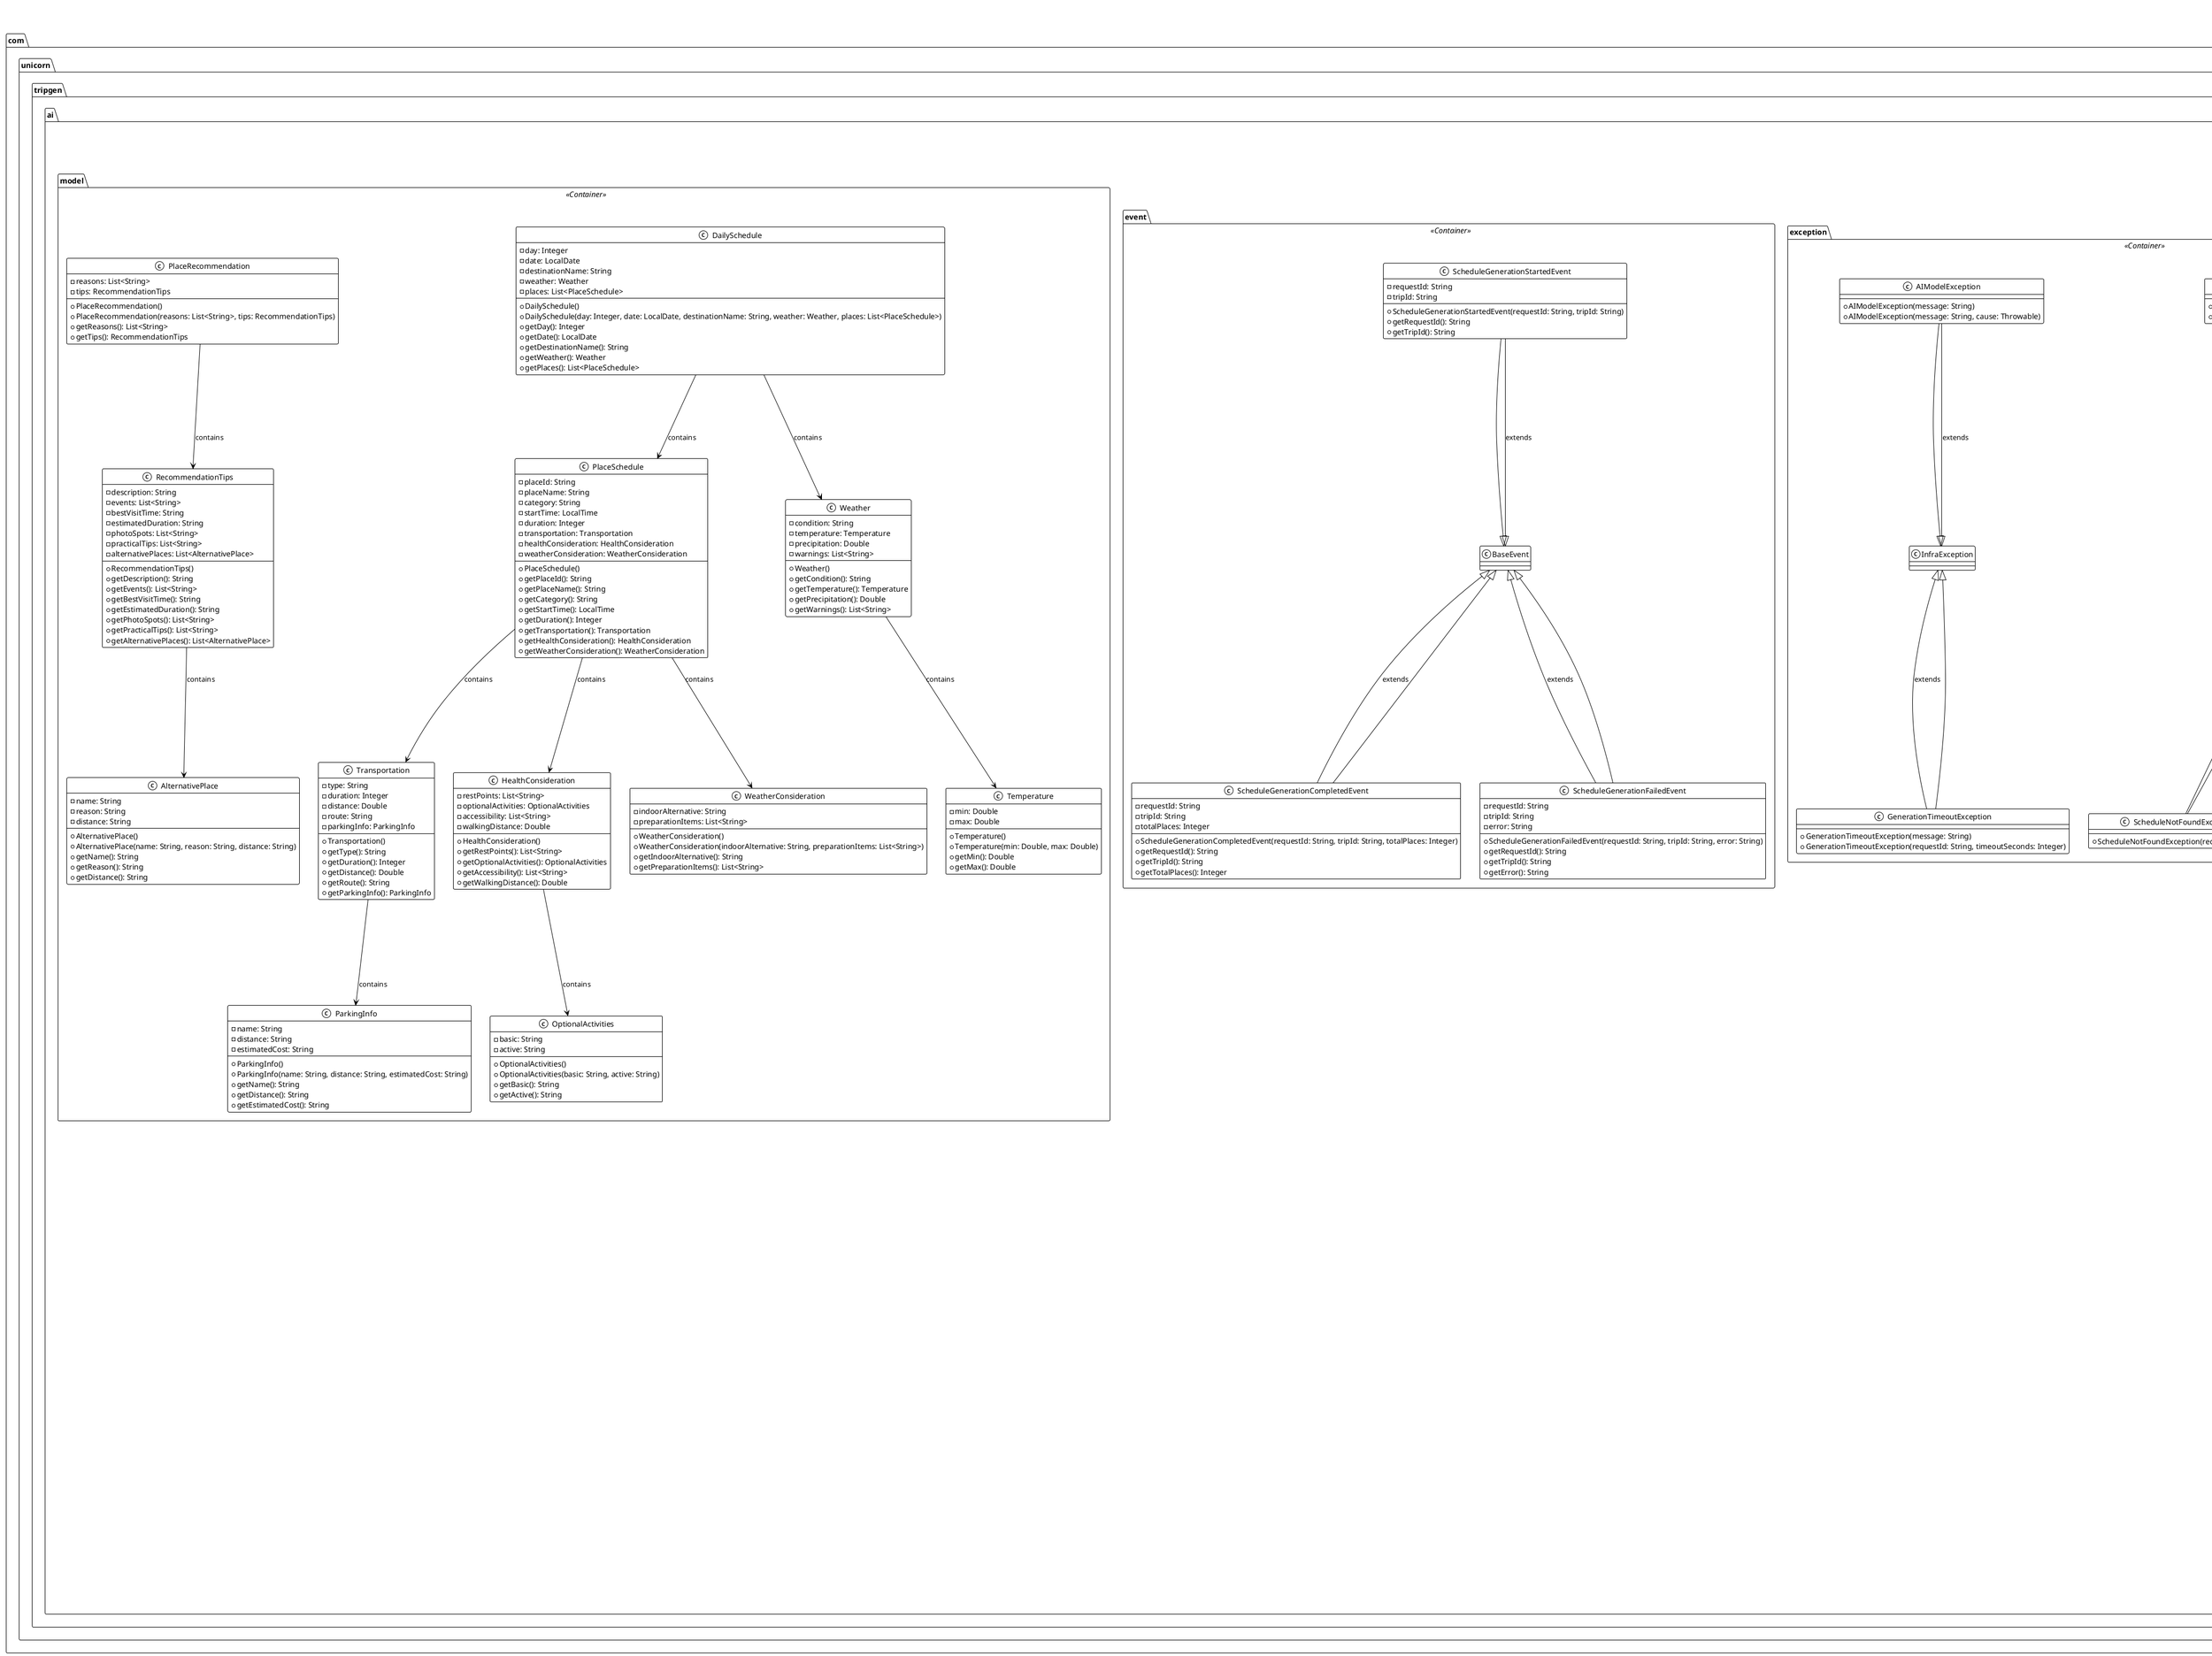 @startuml
!theme mono

title AI Service - Detailed Class Design (Layered Architecture)

' ===== AI Service Controller Layer =====
package "com.unicorn.tripgen.ai.controller" <<Container>> {
    class AIScheduleController {
        -aiScheduleService: AIScheduleService
        -generationStatusService: GenerationStatusService
        +AIScheduleController(aiScheduleService: AIScheduleService, generationStatusService: GenerationStatusService)
        +generateAISchedule(@RequestBody request: GenerateScheduleRequestDto): ResponseEntity<ApiResponse<GenerateScheduleResponseDto>>
        +getGenerationStatus(@PathVariable requestId: String): ResponseEntity<ApiResponse<GenerationStatusResponseDto>>
        +getGeneratedSchedule(@PathVariable requestId: String): ResponseEntity<ApiResponse<GeneratedScheduleResponseDto>>
        +cancelGeneration(@PathVariable requestId: String): ResponseEntity<Void>
        +regenerateDaySchedule(@RequestBody request: RegenerateScheduleRequestDto): ResponseEntity<ApiResponse<GenerateScheduleResponseDto>>
        +analyzeWeatherImpact(@PathVariable tripId: String, @RequestBody request: WeatherImpactRequestDto): ResponseEntity<ApiResponse<WeatherImpactResponseDto>>
    }

    class AIRecommendationController {
        -aiRecommendationService: AIRecommendationService
        +AIRecommendationController(aiRecommendationService: AIRecommendationService)
        +generatePlaceRecommendations(@PathVariable placeId: String, @RequestBody request: RecommendationRequestDto): ResponseEntity<ApiResponse<RecommendationResponseDto>>
    }

    class AIExceptionHandler {
        +handleAIServiceException(ex: AIServiceException): ResponseEntity<ApiResponse<Void>>
        +handleAIModelException(ex: AIModelException): ResponseEntity<ApiResponse<Void>>
        +handleGenerationTimeoutException(ex: GenerationTimeoutException): ResponseEntity<ApiResponse<Void>>
        +handleValidationException(ex: ValidationException): ResponseEntity<ApiResponse<Void>>
    }
}

' ===== AI Service Layer =====
package "com.unicorn.tripgen.ai.service" <<Container>> {
    interface AIScheduleService {
        +generateSchedule(request: GenerateScheduleRequestDto): GenerateScheduleResponseDto
        +getGenerationStatus(requestId: String): GenerationStatusResponseDto
        +getGeneratedSchedule(requestId: String): GeneratedScheduleResponseDto
        +cancelGeneration(requestId: String): void
        +regenerateDaySchedule(request: RegenerateScheduleRequestDto): GenerateScheduleResponseDto
        +analyzeWeatherImpact(tripId: String, request: WeatherImpactRequestDto): WeatherImpactResponseDto
    }

    class AIScheduleServiceImpl implements AIScheduleService {
        -aiModelService: AIModelService
        -scheduleRepository: ScheduleRepository
        -generationStatusRepository: GenerationStatusRepository
        -cacheService: CacheService
        -eventPublisher: EventPublisher
        -asyncTaskExecutor: TaskExecutor
        +AIScheduleServiceImpl(aiModelService: AIModelService, scheduleRepository: ScheduleRepository, generationStatusRepository: GenerationStatusRepository, cacheService: CacheService, eventPublisher: EventPublisher, asyncTaskExecutor: TaskExecutor)
        +generateSchedule(request: GenerateScheduleRequestDto): GenerateScheduleResponseDto
        +getGenerationStatus(requestId: String): GenerationStatusResponseDto
        +getGeneratedSchedule(requestId: String): GeneratedScheduleResponseDto
        +cancelGeneration(requestId: String): void
        +regenerateDaySchedule(request: RegenerateScheduleRequestDto): GenerateScheduleResponseDto
        +analyzeWeatherImpact(tripId: String, request: WeatherImpactRequestDto): WeatherImpactResponseDto
        -processScheduleGeneration(request: GenerateScheduleRequestDto, requestId: String): void
        -validateGenerationRequest(request: GenerateScheduleRequestDto): void
        -buildPrompt(request: GenerateScheduleRequestDto): String
        -parseAIResponse(response: String): List<DailySchedule>
        -saveGeneratedSchedule(requestId: String, schedules: List<DailySchedule>): void
        -updateGenerationStatus(requestId: String, status: GenerationStatus, progress: Integer, step: String): void
    }

    interface AIRecommendationService {
        +generatePlaceRecommendations(placeId: String, request: RecommendationRequestDto): RecommendationResponseDto
    }

    class AIRecommendationServiceImpl implements AIRecommendationService {
        -aiModelService: AIModelService
        -recommendationRepository: RecommendationRepository
        -cacheService: CacheService
        +AIRecommendationServiceImpl(aiModelService: AIModelService, recommendationRepository: RecommendationRepository, cacheService: CacheService)
        +generatePlaceRecommendations(placeId: String, request: RecommendationRequestDto): RecommendationResponseDto
        -buildRecommendationPrompt(placeId: String, request: RecommendationRequestDto): String
        -parseRecommendationResponse(response: String): PlaceRecommendation
        -cacheRecommendation(placeId: String, recommendation: PlaceRecommendation): void
    }

    interface GenerationStatusService {
        +createGenerationStatus(requestId: String, tripId: String): void
        +updateStatus(requestId: String, status: GenerationStatus, progress: Integer, step: String): void
        +getStatusByRequestId(requestId: String): GenerationStatusEntity
        +markAsCompleted(requestId: String): void
        +markAsFailed(requestId: String, error: String): void
    }

    class GenerationStatusServiceImpl implements GenerationStatusService {
        -generationStatusRepository: GenerationStatusRepository
        -cacheService: CacheService
        +GenerationStatusServiceImpl(generationStatusRepository: GenerationStatusRepository, cacheService: CacheService)
        +createGenerationStatus(requestId: String, tripId: String): void
        +updateStatus(requestId: String, status: GenerationStatus, progress: Integer, step: String): void
        +getStatusByRequestId(requestId: String): GenerationStatusEntity
        +markAsCompleted(requestId: String): void
        +markAsFailed(requestId: String, error: String): void
        -cacheStatus(status: GenerationStatusEntity): void
    }

    interface AIModelService {
        +generateSchedule(prompt: String): String
        +generateRecommendation(prompt: String): String
        +analyzeWeatherImpact(prompt: String): String
    }

    class OpenAIModelService implements AIModelService {
        -openAIClient: OpenAIClient
        -modelConfig: AIModelConfig
        +OpenAIModelService(openAIClient: OpenAIClient, modelConfig: AIModelConfig)
        +generateSchedule(prompt: String): String
        +generateRecommendation(prompt: String): String
        +analyzeWeatherImpact(prompt: String): String
        -buildCompletionRequest(prompt: String, maxTokens: Integer): CompletionRequest
        -extractContentFromResponse(response: CompletionResponse): String
        -handleRateLimiting(): void
    }

    class GeminiModelService implements AIModelService {
        -geminiClient: GeminiClient
        -modelConfig: AIModelConfig
        +GeminiModelService(geminiClient: GeminiClient, modelConfig: AIModelConfig)
        +generateSchedule(prompt: String): String
        +generateRecommendation(prompt: String): String
        +analyzeWeatherImpact(prompt: String): String
        -buildGenerateContentRequest(prompt: String): GenerateContentRequest
        -extractTextFromResponse(response: GenerateContentResponse): String
    }
}

' ===== AI Repository Layer =====
package "com.unicorn.tripgen.ai.repository" <<Container>> {
    interface ScheduleRepository extends JpaRepository<SchedulePlan, String> {
        +findByRequestId(requestId: String): Optional<SchedulePlan>
        +findByTripId(tripId: String): List<SchedulePlan>
        +deleteByRequestId(requestId: String): void
        +findByTripIdAndDay(tripId: String, day: Integer): Optional<SchedulePlan>
    }

    interface GenerationStatusRepository extends JpaRepository<GenerationStatusEntity, String> {
        +findByRequestId(requestId: String): Optional<GenerationStatusEntity>
        +findByStatusAndCreatedAtBefore(status: GenerationStatus, cutoffTime: LocalDateTime): List<GenerationStatusEntity>
        +deleteByRequestId(requestId: String): void
    }

    interface RecommendationRepository extends JpaRepository<PlaceRecommendationEntity, String> {
        +findByPlaceId(placeId: String): Optional<PlaceRecommendationEntity>
        +findByPlaceIdAndCacheExpiryAfter(placeId: String, now: LocalDateTime): Optional<PlaceRecommendationEntity>
        +deleteByPlaceId(placeId: String): void
        +deleteByPlaceIdIn(placeIds: List<String>): void
    }
}

' ===== AI Entity Layer =====
package "com.unicorn.tripgen.ai.entity" <<Container>> {
    class SchedulePlan extends BaseTimeEntity {
        -id: String
        -requestId: String
        -tripId: String
        -day: Integer
        -date: LocalDate
        -destinationName: String
        -weather: String
        -places: String
        -metadata: String
        +SchedulePlan()
        +SchedulePlan(requestId: String, tripId: String, day: Integer, date: LocalDate, destinationName: String, weather: String, places: String, metadata: String)
        +getId(): String
        +getRequestId(): String
        +getTripId(): String
        +getDay(): Integer
        +getDate(): LocalDate
        +getDestinationName(): String
        +getWeather(): String
        +getPlaces(): String
        +getMetadata(): String
    }

    class GenerationStatusEntity extends BaseTimeEntity {
        -id: String
        -requestId: String
        -tripId: String
        -status: GenerationStatus
        -progress: Integer
        -currentStep: String
        -steps: String
        -estimatedTime: Integer
        -error: String
        +GenerationStatusEntity()
        +GenerationStatusEntity(requestId: String, tripId: String, status: GenerationStatus)
        +getId(): String
        +getRequestId(): String
        +getTripId(): String
        +getStatus(): GenerationStatus
        +getProgress(): Integer
        +getCurrentStep(): String
        +getSteps(): String
        +getEstimatedTime(): Integer
        +getError(): String
        +updateProgress(progress: Integer, step: String): void
        +markCompleted(): void
        +markFailed(error: String): void
    }

    class PlaceRecommendationEntity extends BaseTimeEntity {
        -id: String
        -placeId: String
        -recommendations: String
        -cacheExpiry: LocalDateTime
        +PlaceRecommendationEntity()
        +PlaceRecommendationEntity(placeId: String, recommendations: String, cacheExpiry: LocalDateTime)
        +getId(): String
        +getPlaceId(): String
        +getRecommendations(): String
        +getCacheExpiry(): LocalDateTime
        +isExpired(): boolean
    }

    enum GenerationStatus {
        QUEUED
        PROCESSING
        COMPLETED
        FAILED
        CANCELLED
    }
}

' ===== AI DTO Layer =====
package "com.unicorn.tripgen.ai.dto" <<Container>> {
    class GenerateScheduleRequestDto {
        -tripId: String
        -tripName: String
        -transportMode: String
        -startTime: String
        -members: List<TripMemberDto>
        -destinations: List<TripDestinationDto>
        -specialRequests: String
        +GenerateScheduleRequestDto()
        +getTripId(): String
        +getTripName(): String
        +getTransportMode(): String
        +getStartTime(): String
        +getMembers(): List<TripMemberDto>
        +getDestinations(): List<TripDestinationDto>
        +getSpecialRequests(): String
        +validate(): void
    }

    class GenerateScheduleResponseDto {
        -requestId: String
        -status: String
        -message: String
        -estimatedTime: Integer
        +GenerateScheduleResponseDto()
        +GenerateScheduleResponseDto(requestId: String, status: String, message: String, estimatedTime: Integer)
        +getRequestId(): String
        +getStatus(): String
        +getMessage(): String
        +getEstimatedTime(): Integer
    }

    class GenerationStatusResponseDto {
        -requestId: String
        -status: String
        -progress: Integer
        -currentStep: String
        -steps: List<GenerationStepDto>
        -estimatedTime: Integer
        -error: String
        +GenerationStatusResponseDto()
        +getRequestId(): String
        +getStatus(): String
        +getProgress(): Integer
        +getCurrentStep(): String
        +getSteps(): List<GenerationStepDto>
        +getEstimatedTime(): Integer
        +getError(): String
    }

    class GeneratedScheduleResponseDto {
        -requestId: String
        -tripId: String
        -status: String
        -generatedAt: LocalDateTime
        -schedules: List<DailyScheduleDto>
        -metadata: ScheduleMetadataDto
        +GeneratedScheduleResponseDto()
        +getRequestId(): String
        +getTripId(): String
        +getStatus(): String
        +getGeneratedAt(): LocalDateTime
        +getSchedules(): List<DailyScheduleDto>
        +getMetadata(): ScheduleMetadataDto
    }

    class RegenerateScheduleRequestDto {
        -tripId: String
        -day: Integer
        -existingSchedules: List<ExistingScheduleDto>
        -specialRequests: String
        +RegenerateScheduleRequestDto()
        +getTripId(): String
        +getDay(): Integer
        +getExistingSchedules(): List<ExistingScheduleDto>
        +getSpecialRequests(): String
    }

    class RecommendationRequestDto {
        -placeName: String
        -placeType: String
        -placeAddress: String
        -userProfile: UserProfileDto
        -tripContext: TripContextDto
        +RecommendationRequestDto()
        +getPlaceName(): String
        +getPlaceType(): String
        +getPlaceAddress(): String
        +getUserProfile(): UserProfileDto
        +getTripContext(): TripContextDto
    }

    class RecommendationResponseDto {
        -placeId: String
        -recommendations: PlaceRecommendationDto
        -generatedAt: LocalDateTime
        -cacheExpiry: LocalDateTime
        +RecommendationResponseDto()
        +getPlaceId(): String
        +getRecommendations(): PlaceRecommendationDto
        +getGeneratedAt(): LocalDateTime
        +getCacheExpiry(): LocalDateTime
    }

    class WeatherImpactRequestDto {
        -schedules: List<ScheduleForAnalysisDto>
        -weatherChanges: List<WeatherChangeDto>
        +WeatherImpactRequestDto()
        +getSchedules(): List<ScheduleForAnalysisDto>
        +getWeatherChanges(): List<WeatherChangeDto>
    }

    class WeatherImpactResponseDto {
        -impactedDays: List<ImpactedDayDto>
        +WeatherImpactResponseDto()
        +getImpactedDays(): List<ImpactedDayDto>
    }

    ' Supporting DTOs
    class TripMemberDto {
        -name: String
        -age: Integer
        -gender: String
        -healthStatus: String
        -preferences: List<String>
    }

    class TripDestinationDto {
        -destinationName: String
        -nights: Integer
        -startDate: LocalDate
        -endDate: LocalDate
        -accommodation: String
        -checkInTime: String
        -checkOutTime: String
    }

    class DailyScheduleDto {
        -day: Integer
        -date: LocalDate
        -destinationName: String
        -weather: WeatherDto
        -places: List<PlaceScheduleDto>
    }

    class PlaceScheduleDto {
        -placeId: String
        -placeName: String
        -category: String
        -startTime: String
        -duration: Integer
        -transportation: TransportationDto
        -healthConsideration: HealthConsiderationDto
        -weatherConsideration: WeatherConsiderationDto
    }

    class GenerationStepDto {
        -step: String
        -status: String
    }

    class ScheduleMetadataDto {
        -totalDays: Integer
        -totalPlaces: Integer
        -healthStatusConsidered: String
        -weatherConsidered: Boolean
    }

    class ExistingScheduleDto {
        -day: Integer
        -places: List<String>
    }

    class UserProfileDto {
        -memberComposition: String
        -healthStatus: String
        -transportMode: String
        -preferences: List<String>
    }

    class TripContextDto {
        -visitDate: LocalDate
        -visitTime: String
        -previousPlace: String
        -nextPlace: String
    }

    class PlaceRecommendationDto {
        -reasons: List<String>
        -tips: RecommendationTipsDto
    }

    class RecommendationTipsDto {
        -description: String
        -events: List<String>
        -bestVisitTime: String
        -estimatedDuration: String
        -photoSpots: List<String>
        -practicalTips: List<String>
        -alternativePlaces: List<AlternativePlaceDto>
    }

    class AlternativePlaceDto {
        -name: String
        -reason: String
        -distance: String
    }

    class ScheduleForAnalysisDto {
        -day: Integer
        -date: LocalDate
        -places: List<AnalysisPlaceDto>
    }

    class AnalysisPlaceDto {
        -placeId: String
        -isOutdoor: Boolean
    }

    class WeatherChangeDto {
        -date: LocalDate
        -previousCondition: String
        -newCondition: String
        -severity: String
    }

    class ImpactedDayDto {
        -day: Integer
        -date: LocalDate
        -reason: String
        -affectedPlaces: List<String>
        -recommendation: String
        -alternativeOptions: List<String>
    }

    class WeatherDto {
        -condition: String
        -temperature: TemperatureDto
        -precipitation: Double
        -warnings: List<String>
    }

    class TemperatureDto {
        -min: Double
        -max: Double
    }

    class TransportationDto {
        -type: String
        -duration: Integer
        -distance: Double
        -route: String
        -parkingInfo: ParkingInfoDto
    }

    class ParkingInfoDto {
        -name: String
        -distance: String
        -estimatedCost: String
    }

    class HealthConsiderationDto {
        -restPoints: List<String>
        -optionalActivities: OptionalActivitiesDto
        -accessibility: List<String>
        -walkingDistance: Double
    }

    class OptionalActivitiesDto {
        -basic: String
        -active: String
    }

    class WeatherConsiderationDto {
        -indoorAlternative: String
        -preparationItems: List<String>
    }
}

' ===== AI Configuration Layer =====
package "com.unicorn.tripgen.ai.config" <<Container>> {
    class AIServiceConfig {
        +openAIClient(): OpenAIClient
        +geminiClient(): GeminiClient
        +aiModelConfig(): AIModelConfig
        +asyncTaskExecutor(): TaskExecutor
        +aiModelService(@Value("${ai.provider}") provider: String, openAIClient: OpenAIClient, geminiClient: GeminiClient, modelConfig: AIModelConfig): AIModelService
    }

    class AIModelConfig {
        -provider: String
        -openaiApiKey: String
        -openaiModel: String
        -openaiMaxTokens: Integer
        -openaiTemperature: Double
        -geminiApiKey: String
        -geminiModel: String
        -geminiMaxTokens: Integer
        -geminiTemperature: Double
        -requestTimeoutSeconds: Integer
        -retryAttempts: Integer
        +getProvider(): String
        +getOpenaiApiKey(): String
        +getOpenaiModel(): String
        +getOpenaiMaxTokens(): Integer
        +getOpenaiTemperature(): Double
        +getGeminiApiKey(): String
        +getGeminiModel(): String
        +getGeminiMaxTokens(): Integer
        +getGeminiTemperature(): Double
        +getRequestTimeoutSeconds(): Integer
        +getRetryAttempts(): Integer
    }

    class CacheConfig {
        +redisCacheManager(): CacheManager
        +redisTemplate(): RedisTemplate<String, Object>
        +cacheService(redisTemplate: RedisTemplate<String, Object>): CacheService
    }

    class AsyncConfig {
        +taskExecutor(): TaskExecutor
        +aiTaskExecutor(): TaskExecutor
    }
}

' ===== Exception Classes =====
package "com.unicorn.tripgen.ai.exception" <<Container>> {
    class AIServiceException extends BusinessException {
        +AIServiceException(message: String)
        +AIServiceException(message: String, cause: Throwable)
    }

    class AIModelException extends InfraException {
        +AIModelException(message: String)
        +AIModelException(message: String, cause: Throwable)
    }

    class GenerationTimeoutException extends InfraException {
        +GenerationTimeoutException(message: String)
        +GenerationTimeoutException(requestId: String, timeoutSeconds: Integer)
    }

    class ScheduleNotFoundException extends BusinessException {
        +ScheduleNotFoundException(requestId: String)
    }

    class RecommendationNotFoundException extends BusinessException {
        +RecommendationNotFoundException(placeId: String)
    }
}

' ===== Event Classes =====
package "com.unicorn.tripgen.ai.event" <<Container>> {
    class ScheduleGenerationStartedEvent extends BaseEvent {
        -requestId: String
        -tripId: String
        +ScheduleGenerationStartedEvent(requestId: String, tripId: String)
        +getRequestId(): String
        +getTripId(): String
    }

    class ScheduleGenerationCompletedEvent extends BaseEvent {
        -requestId: String
        -tripId: String
        -totalPlaces: Integer
        +ScheduleGenerationCompletedEvent(requestId: String, tripId: String, totalPlaces: Integer)
        +getRequestId(): String
        +getTripId(): String
        +getTotalPlaces(): Integer
    }

    class ScheduleGenerationFailedEvent extends BaseEvent {
        -requestId: String
        -tripId: String
        -error: String
        +ScheduleGenerationFailedEvent(requestId: String, tripId: String, error: String)
        +getRequestId(): String
        +getTripId(): String
        +getError(): String
    }
}

' ===== Model Classes =====
package "com.unicorn.tripgen.ai.model" <<Container>> {
    class DailySchedule {
        -day: Integer
        -date: LocalDate
        -destinationName: String
        -weather: Weather
        -places: List<PlaceSchedule>
        +DailySchedule()
        +DailySchedule(day: Integer, date: LocalDate, destinationName: String, weather: Weather, places: List<PlaceSchedule>)
        +getDay(): Integer
        +getDate(): LocalDate
        +getDestinationName(): String
        +getWeather(): Weather
        +getPlaces(): List<PlaceSchedule>
    }

    class PlaceSchedule {
        -placeId: String
        -placeName: String
        -category: String
        -startTime: LocalTime
        -duration: Integer
        -transportation: Transportation
        -healthConsideration: HealthConsideration
        -weatherConsideration: WeatherConsideration
        +PlaceSchedule()
        +getPlaceId(): String
        +getPlaceName(): String
        +getCategory(): String
        +getStartTime(): LocalTime
        +getDuration(): Integer
        +getTransportation(): Transportation
        +getHealthConsideration(): HealthConsideration
        +getWeatherConsideration(): WeatherConsideration
    }

    class PlaceRecommendation {
        -reasons: List<String>
        -tips: RecommendationTips
        +PlaceRecommendation()
        +PlaceRecommendation(reasons: List<String>, tips: RecommendationTips)
        +getReasons(): List<String>
        +getTips(): RecommendationTips
    }

    class RecommendationTips {
        -description: String
        -events: List<String>
        -bestVisitTime: String
        -estimatedDuration: String
        -photoSpots: List<String>
        -practicalTips: List<String>
        -alternativePlaces: List<AlternativePlace>
        +RecommendationTips()
        +getDescription(): String
        +getEvents(): List<String>
        +getBestVisitTime(): String
        +getEstimatedDuration(): String
        +getPhotoSpots(): List<String>
        +getPracticalTips(): List<String>
        +getAlternativePlaces(): List<AlternativePlace>
    }

    class AlternativePlace {
        -name: String
        -reason: String
        -distance: String
        +AlternativePlace()
        +AlternativePlace(name: String, reason: String, distance: String)
        +getName(): String
        +getReason(): String
        +getDistance(): String
    }

    class Weather {
        -condition: String
        -temperature: Temperature
        -precipitation: Double
        -warnings: List<String>
        +Weather()
        +getCondition(): String
        +getTemperature(): Temperature
        +getPrecipitation(): Double
        +getWarnings(): List<String>
    }

    class Temperature {
        -min: Double
        -max: Double
        +Temperature()
        +Temperature(min: Double, max: Double)
        +getMin(): Double
        +getMax(): Double
    }

    class Transportation {
        -type: String
        -duration: Integer
        -distance: Double
        -route: String
        -parkingInfo: ParkingInfo
        +Transportation()
        +getType(): String
        +getDuration(): Integer
        +getDistance(): Double
        +getRoute(): String
        +getParkingInfo(): ParkingInfo
    }

    class ParkingInfo {
        -name: String
        -distance: String
        -estimatedCost: String
        +ParkingInfo()
        +ParkingInfo(name: String, distance: String, estimatedCost: String)
        +getName(): String
        +getDistance(): String
        +getEstimatedCost(): String
    }

    class HealthConsideration {
        -restPoints: List<String>
        -optionalActivities: OptionalActivities
        -accessibility: List<String>
        -walkingDistance: Double
        +HealthConsideration()
        +getRestPoints(): List<String>
        +getOptionalActivities(): OptionalActivities
        +getAccessibility(): List<String>
        +getWalkingDistance(): Double
    }

    class OptionalActivities {
        -basic: String
        -active: String
        +OptionalActivities()
        +OptionalActivities(basic: String, active: String)
        +getBasic(): String
        +getActive(): String
    }

    class WeatherConsideration {
        -indoorAlternative: String
        -preparationItems: List<String>
        +WeatherConsideration()
        +WeatherConsideration(indoorAlternative: String, preparationItems: List<String>)
        +getIndoorAlternative(): String
        +getPreparationItems(): List<String>
    }
}

' ===== Relationships =====
' Controller Dependencies
AIScheduleController --> AIScheduleService : uses
AIScheduleController --> GenerationStatusService : uses
AIRecommendationController --> AIRecommendationService : uses

' Service Dependencies
AIScheduleServiceImpl --> AIModelService : uses
AIScheduleServiceImpl --> ScheduleRepository : uses
AIScheduleServiceImpl --> GenerationStatusRepository : uses
AIScheduleServiceImpl --> CacheService : uses
AIScheduleServiceImpl --> EventPublisher : uses

AIRecommendationServiceImpl --> AIModelService : uses
AIRecommendationServiceImpl --> RecommendationRepository : uses
AIRecommendationServiceImpl --> CacheService : uses

GenerationStatusServiceImpl --> GenerationStatusRepository : uses
GenerationStatusServiceImpl --> CacheService : uses

OpenAIModelService --> AIModelConfig : uses
GeminiModelService --> AIModelConfig : uses

' Entity Relationships
SchedulePlan --|> BaseTimeEntity : extends
GenerationStatusEntity --|> BaseTimeEntity : extends
PlaceRecommendationEntity --|> BaseTimeEntity : extends

' Exception Relationships
AIServiceException --|> BusinessException : extends
AIModelException --|> InfraException : extends
GenerationTimeoutException --|> InfraException : extends
ScheduleNotFoundException --|> BusinessException : extends
RecommendationNotFoundException --|> BusinessException : extends

' Event Relationships
ScheduleGenerationStartedEvent --|> BaseEvent : extends
ScheduleGenerationCompletedEvent --|> BaseEvent : extends
ScheduleGenerationFailedEvent --|> BaseEvent : extends

' Configuration Dependencies
AIServiceConfig --> AIModelConfig : creates
AIServiceConfig --> OpenAIModelService : creates
AIServiceConfig --> GeminiModelService : creates
CacheConfig --> CacheService : creates

' Model Relationships
DailySchedule --> Weather : contains
DailySchedule --> PlaceSchedule : contains
PlaceSchedule --> Transportation : contains
PlaceSchedule --> HealthConsideration : contains
PlaceSchedule --> WeatherConsideration : contains
PlaceRecommendation --> RecommendationTips : contains
RecommendationTips --> AlternativePlace : contains
Weather --> Temperature : contains
Transportation --> ParkingInfo : contains
HealthConsideration --> OptionalActivities : contains

@enduml